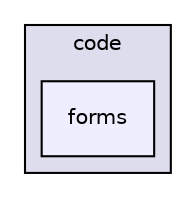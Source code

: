 digraph "/Library/WebServer/sites/crackerjack/soc/htdocs/checkfront/code/forms" {
  compound=true
  node [ fontsize="10", fontname="Helvetica"];
  edge [ labelfontsize="10", labelfontname="Helvetica"];
  subgraph clusterdir_050edd66366d13764f98250ef6db77f6 {
    graph [ bgcolor="#ddddee", pencolor="black", label="code" fontname="Helvetica", fontsize="10", URL="dir_050edd66366d13764f98250ef6db77f6.html"]
  dir_f9c7607c840e84f800042a4e6310aaae [shape=box, label="forms", style="filled", fillcolor="#eeeeff", pencolor="black", URL="dir_f9c7607c840e84f800042a4e6310aaae.html"];
  }
}
